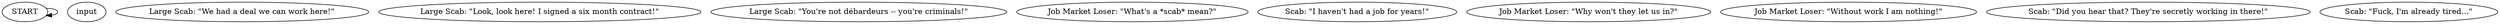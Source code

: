 # GATES / SCAB barks five
# a whole bunch of scabs barks for one more location
# ==================================================
digraph G {
	  0 [label="START"];
	  1 [label="input"];
	  2 [label="Large Scab: \"We had a deal we can work here!\""];
	  3 [label="Large Scab: \"Look, look here! I signed a six month contract!\""];
	  4 [label="Large Scab: \"You're not débardeurs -- you're criminals!\""];
	  5 [label="Job Market Loser: \"What's a *scab* mean?\""];
	  6 [label="Scab: \"I haven't had a job for years!\""];
	  7 [label="Job Market Loser: \"Why won't they let us in?\""];
	  8 [label="Job Market Loser: \"Without work I am nothing!\""];
	  9 [label="Scab: \"Did you hear that? They're secretly working in there!\""];
	  10 [label="Scab: \"Fuck, I'm already tired...\""];
	  0 -> 0
}


